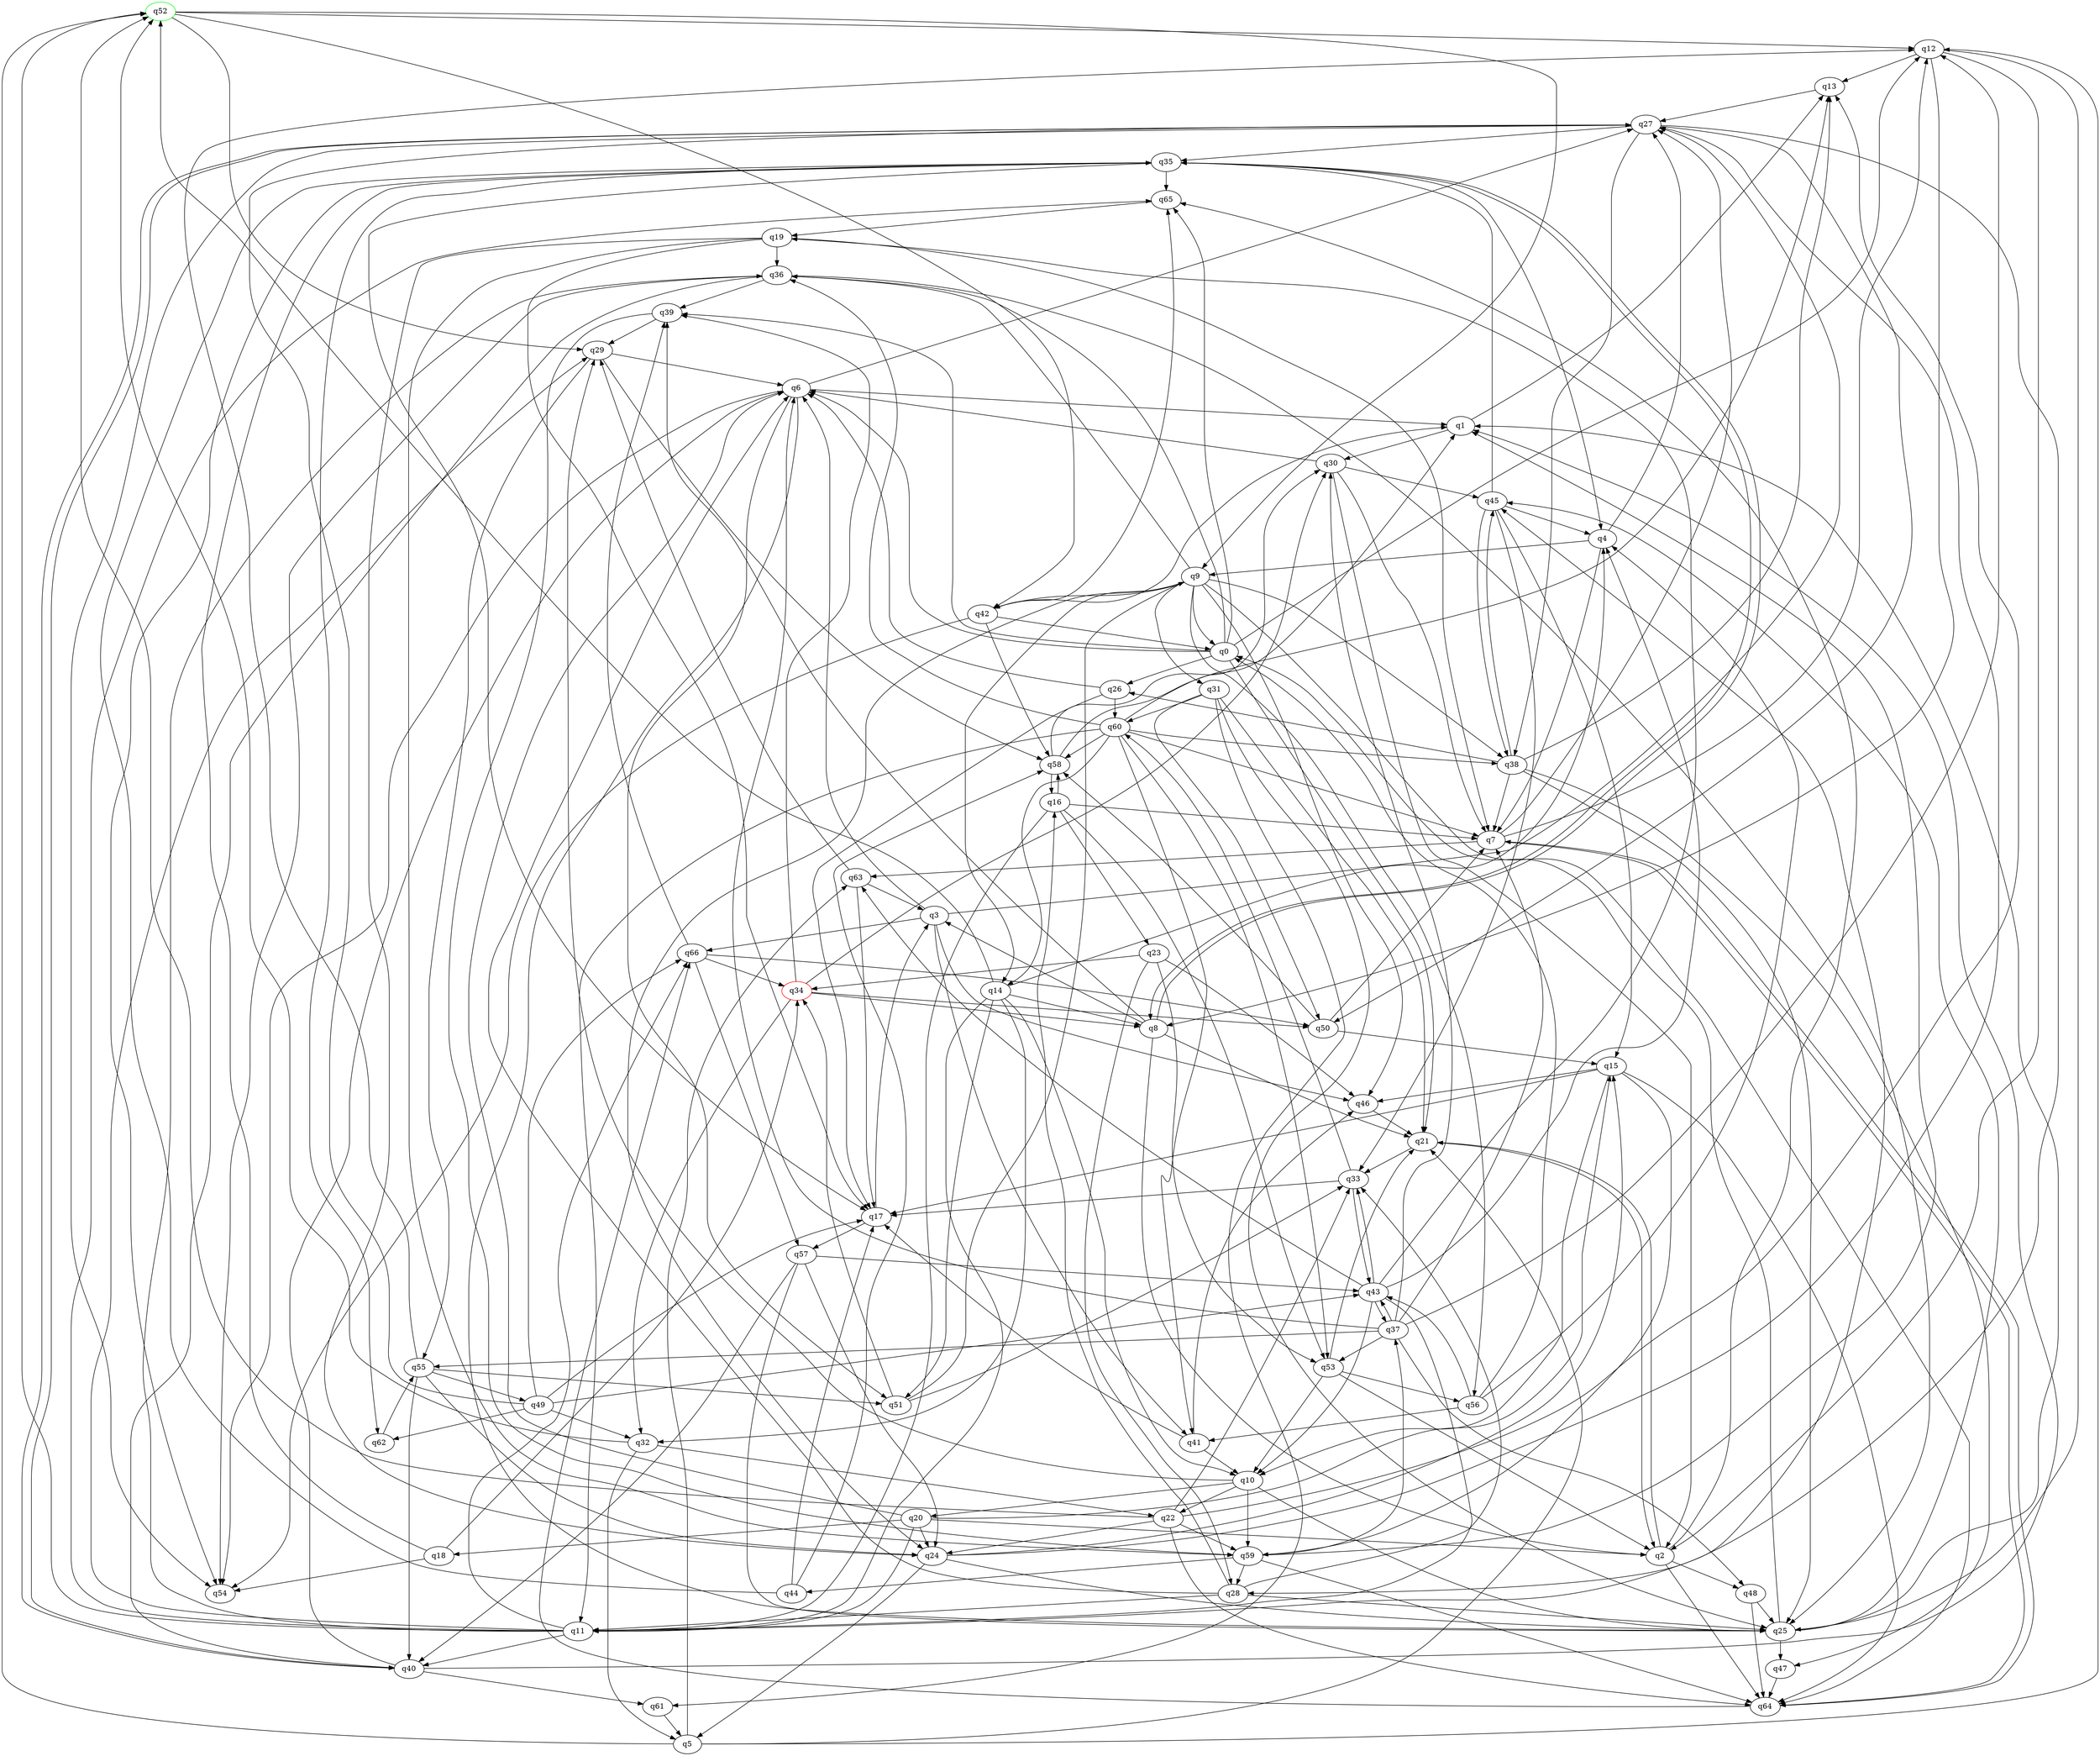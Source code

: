 digraph A{
q52 [initial=1,color=green];
q34 [final=1,color=red];
q0 -> q6;
q0 -> q12;
q0 -> q21;
q0 -> q26;
q0 -> q36;
q0 -> q39;
q0 -> q65;
q1 -> q13;
q1 -> q30;
q2 -> q21;
q2 -> q48;
q2 -> q64;
q2 -> q65;
q3 -> q6;
q3 -> q27;
q3 -> q41;
q3 -> q46;
q3 -> q66;
q4 -> q7;
q4 -> q9;
q4 -> q27;
q5 -> q12;
q5 -> q21;
q5 -> q52;
q5 -> q63;
q6 -> q1;
q6 -> q25;
q6 -> q27;
q6 -> q51;
q6 -> q54;
q7 -> q12;
q7 -> q27;
q7 -> q63;
q7 -> q64;
q8 -> q2;
q8 -> q3;
q8 -> q21;
q8 -> q35;
q8 -> q39;
q9 -> q0;
q9 -> q14;
q9 -> q24;
q9 -> q31;
q9 -> q36;
q9 -> q38;
q9 -> q42;
q9 -> q46;
q9 -> q56;
q9 -> q64;
q10 -> q20;
q10 -> q22;
q10 -> q25;
q10 -> q29;
q10 -> q59;
q11 -> q29;
q11 -> q36;
q11 -> q40;
q11 -> q45;
q11 -> q52;
q11 -> q65;
q11 -> q66;
q12 -> q2;
q12 -> q8;
q12 -> q13;
q12 -> q25;
q13 -> q27;
q14 -> q4;
q14 -> q8;
q14 -> q10;
q14 -> q11;
q14 -> q32;
q14 -> q51;
q14 -> q52;
q15 -> q10;
q15 -> q17;
q15 -> q46;
q15 -> q59;
q15 -> q64;
q16 -> q7;
q16 -> q11;
q16 -> q23;
q16 -> q53;
q16 -> q58;
q17 -> q3;
q17 -> q57;
q18 -> q34;
q18 -> q35;
q18 -> q54;
q19 -> q7;
q19 -> q17;
q19 -> q24;
q19 -> q36;
q19 -> q59;
q20 -> q2;
q20 -> q6;
q20 -> q11;
q20 -> q15;
q20 -> q18;
q20 -> q24;
q21 -> q2;
q21 -> q33;
q22 -> q13;
q22 -> q24;
q22 -> q33;
q22 -> q52;
q22 -> q59;
q22 -> q64;
q23 -> q28;
q23 -> q34;
q23 -> q46;
q23 -> q53;
q24 -> q5;
q24 -> q15;
q24 -> q25;
q24 -> q27;
q25 -> q0;
q25 -> q1;
q25 -> q45;
q25 -> q47;
q26 -> q6;
q26 -> q17;
q26 -> q60;
q27 -> q28;
q27 -> q35;
q27 -> q38;
q27 -> q40;
q27 -> q50;
q27 -> q54;
q28 -> q6;
q28 -> q11;
q28 -> q16;
q28 -> q25;
q28 -> q33;
q29 -> q6;
q29 -> q55;
q29 -> q58;
q30 -> q2;
q30 -> q6;
q30 -> q7;
q30 -> q45;
q31 -> q21;
q31 -> q25;
q31 -> q50;
q31 -> q60;
q31 -> q61;
q32 -> q5;
q32 -> q22;
q32 -> q52;
q33 -> q17;
q33 -> q43;
q33 -> q60;
q34 -> q8;
q34 -> q30;
q34 -> q32;
q34 -> q39;
q34 -> q50;
q35 -> q4;
q35 -> q8;
q35 -> q17;
q35 -> q54;
q35 -> q62;
q35 -> q65;
q36 -> q25;
q36 -> q39;
q36 -> q40;
q36 -> q54;
q37 -> q6;
q37 -> q7;
q37 -> q12;
q37 -> q30;
q37 -> q43;
q37 -> q48;
q37 -> q53;
q37 -> q55;
q38 -> q7;
q38 -> q13;
q38 -> q25;
q38 -> q26;
q38 -> q45;
q38 -> q47;
q39 -> q29;
q39 -> q59;
q40 -> q1;
q40 -> q6;
q40 -> q27;
q40 -> q61;
q41 -> q10;
q41 -> q17;
q41 -> q46;
q42 -> q0;
q42 -> q1;
q42 -> q54;
q42 -> q58;
q42 -> q65;
q43 -> q4;
q43 -> q10;
q43 -> q11;
q43 -> q19;
q43 -> q33;
q43 -> q37;
q43 -> q63;
q44 -> q17;
q44 -> q35;
q44 -> q58;
q45 -> q4;
q45 -> q15;
q45 -> q33;
q45 -> q35;
q45 -> q38;
q46 -> q21;
q47 -> q64;
q48 -> q25;
q48 -> q64;
q49 -> q17;
q49 -> q27;
q49 -> q32;
q49 -> q43;
q49 -> q62;
q49 -> q66;
q50 -> q7;
q50 -> q15;
q50 -> q58;
q51 -> q9;
q51 -> q33;
q51 -> q34;
q52 -> q9;
q52 -> q12;
q52 -> q29;
q52 -> q42;
q53 -> q2;
q53 -> q10;
q53 -> q21;
q53 -> q56;
q55 -> q12;
q55 -> q24;
q55 -> q40;
q55 -> q49;
q55 -> q51;
q56 -> q0;
q56 -> q4;
q56 -> q41;
q56 -> q43;
q57 -> q24;
q57 -> q25;
q57 -> q40;
q57 -> q43;
q58 -> q13;
q58 -> q16;
q58 -> q30;
q59 -> q1;
q59 -> q28;
q59 -> q37;
q59 -> q44;
q59 -> q64;
q60 -> q1;
q60 -> q7;
q60 -> q11;
q60 -> q14;
q60 -> q36;
q60 -> q38;
q60 -> q41;
q60 -> q53;
q60 -> q58;
q61 -> q5;
q62 -> q55;
q63 -> q3;
q63 -> q17;
q63 -> q29;
q64 -> q7;
q64 -> q66;
q65 -> q19;
q66 -> q34;
q66 -> q39;
q66 -> q50;
q66 -> q57;
}
